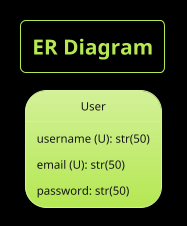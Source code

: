 @startuml er_diagram

    !theme hacker
    skinparam BackgroundColor black
    title "ER Diagram"

    object User {
        username (U): str(50)
        email (U): str(50)
        password: str(50)
    }

@enduml

@startuml sequence_diagram

    !theme hacker
    skinparam BackgroundColor black
    title "Sequence Diagram"

    actor User
    participant Browser
    participant urls
    participant users.urls
    participant users.views.post
    database DB

    == POST /users ==
    User             ->  Browser          : POST /users
    Browser          ->  urls             : POST /users
    urls             ->  users.urls       : POST /
    users.urls       ->  users.views.post : POST /
    users.views.post ->  DB               : INSERT
    users.views.post <-- DB               : SUCCESS
    users.urls       <-- users.views.post : 201 Created
    urls             <-- users.urls       : 201 Created
    Browser          <-- urls             : 201 Created
    User             <-- Browser          : 201 Created

@enduml